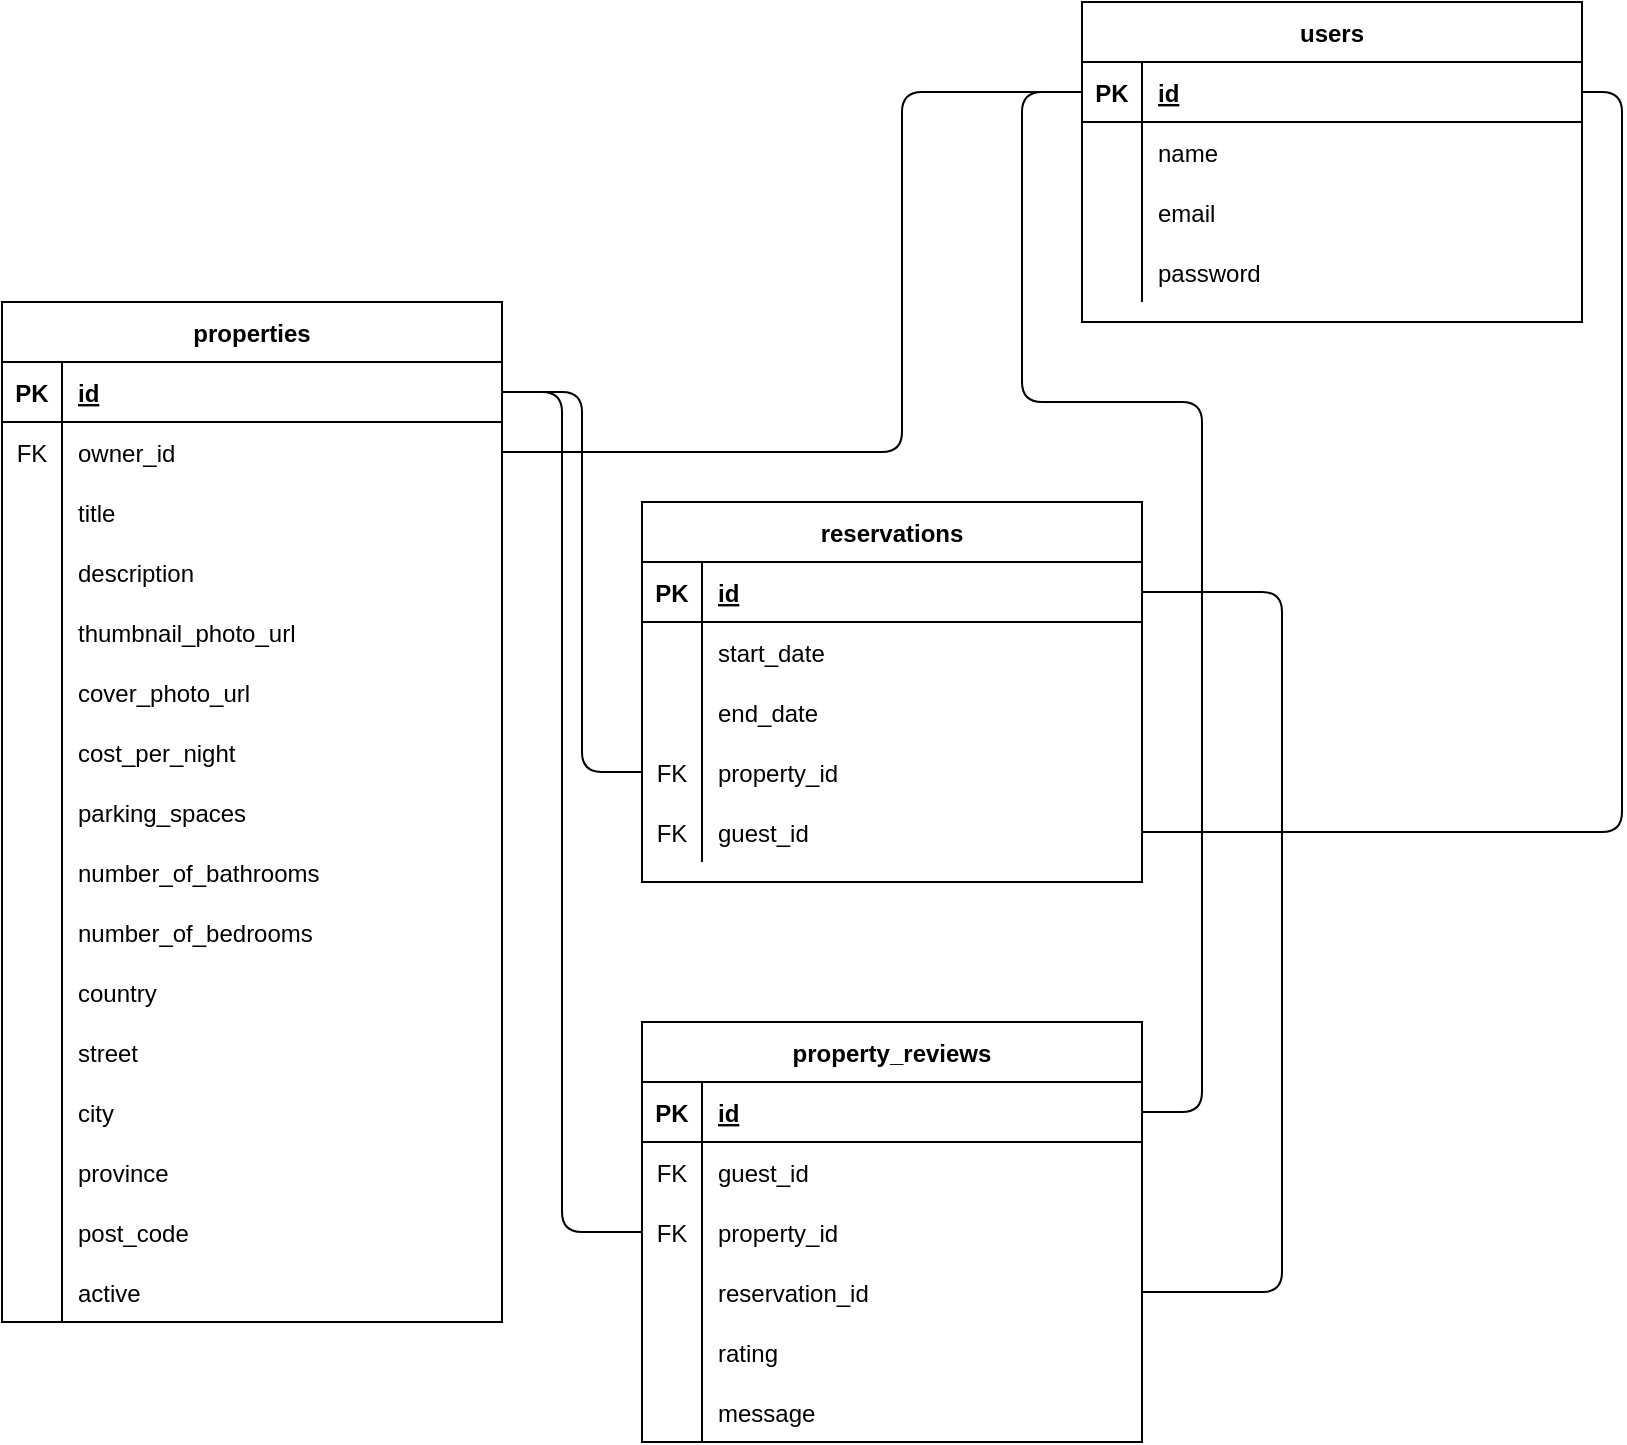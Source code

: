 <mxfile version="14.1.8" type="device"><diagram id="R2lEEEUBdFMjLlhIrx00" name="Page-1"><mxGraphModel dx="1102" dy="1000" grid="1" gridSize="10" guides="1" tooltips="1" connect="1" arrows="1" fold="1" page="1" pageScale="1" pageWidth="850" pageHeight="1100" math="0" shadow="0" extFonts="Permanent Marker^https://fonts.googleapis.com/css?family=Permanent+Marker"><root><mxCell id="0"/><mxCell id="1" parent="0"/><mxCell id="C-vyLk0tnHw3VtMMgP7b-2" value="properties" style="shape=table;startSize=30;container=1;collapsible=1;childLayout=tableLayout;fixedRows=1;rowLines=0;fontStyle=1;align=center;resizeLast=1;" parent="1" vertex="1"><mxGeometry x="10" y="190" width="250" height="510" as="geometry"><mxRectangle x="10" y="190" width="90" height="30" as="alternateBounds"/></mxGeometry></mxCell><mxCell id="C-vyLk0tnHw3VtMMgP7b-3" value="" style="shape=partialRectangle;collapsible=0;dropTarget=0;pointerEvents=0;fillColor=none;points=[[0,0.5],[1,0.5]];portConstraint=eastwest;top=0;left=0;right=0;bottom=1;" parent="C-vyLk0tnHw3VtMMgP7b-2" vertex="1"><mxGeometry y="30" width="250" height="30" as="geometry"/></mxCell><mxCell id="C-vyLk0tnHw3VtMMgP7b-4" value="PK" style="shape=partialRectangle;overflow=hidden;connectable=0;fillColor=none;top=0;left=0;bottom=0;right=0;fontStyle=1;" parent="C-vyLk0tnHw3VtMMgP7b-3" vertex="1"><mxGeometry width="30" height="30" as="geometry"/></mxCell><mxCell id="C-vyLk0tnHw3VtMMgP7b-5" value="id" style="shape=partialRectangle;overflow=hidden;connectable=0;fillColor=none;top=0;left=0;bottom=0;right=0;align=left;spacingLeft=6;fontStyle=5;" parent="C-vyLk0tnHw3VtMMgP7b-3" vertex="1"><mxGeometry x="30" width="220" height="30" as="geometry"/></mxCell><mxCell id="C-vyLk0tnHw3VtMMgP7b-6" value="" style="shape=partialRectangle;collapsible=0;dropTarget=0;pointerEvents=0;fillColor=none;points=[[0,0.5],[1,0.5]];portConstraint=eastwest;top=0;left=0;right=0;bottom=0;" parent="C-vyLk0tnHw3VtMMgP7b-2" vertex="1"><mxGeometry y="60" width="250" height="30" as="geometry"/></mxCell><mxCell id="C-vyLk0tnHw3VtMMgP7b-7" value="FK" style="shape=partialRectangle;overflow=hidden;connectable=0;fillColor=none;top=0;left=0;bottom=0;right=0;" parent="C-vyLk0tnHw3VtMMgP7b-6" vertex="1"><mxGeometry width="30" height="30" as="geometry"/></mxCell><mxCell id="C-vyLk0tnHw3VtMMgP7b-8" value="owner_id" style="shape=partialRectangle;overflow=hidden;connectable=0;fillColor=none;top=0;left=0;bottom=0;right=0;align=left;spacingLeft=6;" parent="C-vyLk0tnHw3VtMMgP7b-6" vertex="1"><mxGeometry x="30" width="220" height="30" as="geometry"/></mxCell><mxCell id="oH0yXpm35AwYRuiiGxT0-188" value="" style="shape=partialRectangle;collapsible=0;dropTarget=0;pointerEvents=0;fillColor=none;points=[[0,0.5],[1,0.5]];portConstraint=eastwest;top=0;left=0;right=0;bottom=0;" vertex="1" parent="C-vyLk0tnHw3VtMMgP7b-2"><mxGeometry y="90" width="250" height="30" as="geometry"/></mxCell><mxCell id="oH0yXpm35AwYRuiiGxT0-189" value="" style="shape=partialRectangle;overflow=hidden;connectable=0;fillColor=none;top=0;left=0;bottom=0;right=0;" vertex="1" parent="oH0yXpm35AwYRuiiGxT0-188"><mxGeometry width="30" height="30" as="geometry"/></mxCell><mxCell id="oH0yXpm35AwYRuiiGxT0-190" value="title" style="shape=partialRectangle;overflow=hidden;connectable=0;fillColor=none;top=0;left=0;bottom=0;right=0;align=left;spacingLeft=6;" vertex="1" parent="oH0yXpm35AwYRuiiGxT0-188"><mxGeometry x="30" width="220" height="30" as="geometry"/></mxCell><mxCell id="C-vyLk0tnHw3VtMMgP7b-9" value="" style="shape=partialRectangle;collapsible=0;dropTarget=0;pointerEvents=0;fillColor=none;points=[[0,0.5],[1,0.5]];portConstraint=eastwest;top=0;left=0;right=0;bottom=0;" parent="C-vyLk0tnHw3VtMMgP7b-2" vertex="1"><mxGeometry y="120" width="250" height="30" as="geometry"/></mxCell><mxCell id="C-vyLk0tnHw3VtMMgP7b-10" value="" style="shape=partialRectangle;overflow=hidden;connectable=0;fillColor=none;top=0;left=0;bottom=0;right=0;" parent="C-vyLk0tnHw3VtMMgP7b-9" vertex="1"><mxGeometry width="30" height="30" as="geometry"/></mxCell><mxCell id="C-vyLk0tnHw3VtMMgP7b-11" value="description" style="shape=partialRectangle;overflow=hidden;connectable=0;fillColor=none;top=0;left=0;bottom=0;right=0;align=left;spacingLeft=6;" parent="C-vyLk0tnHw3VtMMgP7b-9" vertex="1"><mxGeometry x="30" width="220" height="30" as="geometry"/></mxCell><mxCell id="oH0yXpm35AwYRuiiGxT0-167" value="" style="shape=partialRectangle;collapsible=0;dropTarget=0;pointerEvents=0;fillColor=none;points=[[0,0.5],[1,0.5]];portConstraint=eastwest;top=0;left=0;right=0;bottom=0;" vertex="1" parent="C-vyLk0tnHw3VtMMgP7b-2"><mxGeometry y="150" width="250" height="30" as="geometry"/></mxCell><mxCell id="oH0yXpm35AwYRuiiGxT0-168" value="" style="shape=partialRectangle;overflow=hidden;connectable=0;fillColor=none;top=0;left=0;bottom=0;right=0;" vertex="1" parent="oH0yXpm35AwYRuiiGxT0-167"><mxGeometry width="30" height="30" as="geometry"/></mxCell><mxCell id="oH0yXpm35AwYRuiiGxT0-169" value="thumbnail_photo_url" style="shape=partialRectangle;overflow=hidden;connectable=0;fillColor=none;top=0;left=0;bottom=0;right=0;align=left;spacingLeft=6;" vertex="1" parent="oH0yXpm35AwYRuiiGxT0-167"><mxGeometry x="30" width="220" height="30" as="geometry"/></mxCell><mxCell id="oH0yXpm35AwYRuiiGxT0-176" value="" style="shape=partialRectangle;collapsible=0;dropTarget=0;pointerEvents=0;fillColor=none;points=[[0,0.5],[1,0.5]];portConstraint=eastwest;top=0;left=0;right=0;bottom=0;" vertex="1" parent="C-vyLk0tnHw3VtMMgP7b-2"><mxGeometry y="180" width="250" height="30" as="geometry"/></mxCell><mxCell id="oH0yXpm35AwYRuiiGxT0-177" value="" style="shape=partialRectangle;overflow=hidden;connectable=0;fillColor=none;top=0;left=0;bottom=0;right=0;" vertex="1" parent="oH0yXpm35AwYRuiiGxT0-176"><mxGeometry width="30" height="30" as="geometry"/></mxCell><mxCell id="oH0yXpm35AwYRuiiGxT0-178" value="cover_photo_url" style="shape=partialRectangle;overflow=hidden;connectable=0;fillColor=none;top=0;left=0;bottom=0;right=0;align=left;spacingLeft=6;" vertex="1" parent="oH0yXpm35AwYRuiiGxT0-176"><mxGeometry x="30" width="220" height="30" as="geometry"/></mxCell><mxCell id="oH0yXpm35AwYRuiiGxT0-37" value="" style="shape=partialRectangle;collapsible=0;dropTarget=0;pointerEvents=0;fillColor=none;points=[[0,0.5],[1,0.5]];portConstraint=eastwest;top=0;left=0;right=0;bottom=0;" vertex="1" parent="C-vyLk0tnHw3VtMMgP7b-2"><mxGeometry y="210" width="250" height="30" as="geometry"/></mxCell><mxCell id="oH0yXpm35AwYRuiiGxT0-38" value="" style="shape=partialRectangle;overflow=hidden;connectable=0;fillColor=none;top=0;left=0;bottom=0;right=0;" vertex="1" parent="oH0yXpm35AwYRuiiGxT0-37"><mxGeometry width="30" height="30" as="geometry"/></mxCell><mxCell id="oH0yXpm35AwYRuiiGxT0-39" value="cost_per_night" style="shape=partialRectangle;overflow=hidden;connectable=0;fillColor=none;top=0;left=0;bottom=0;right=0;align=left;spacingLeft=6;fontStyle=0;" vertex="1" parent="oH0yXpm35AwYRuiiGxT0-37"><mxGeometry x="30" width="220" height="30" as="geometry"/></mxCell><mxCell id="oH0yXpm35AwYRuiiGxT0-40" value="" style="shape=partialRectangle;collapsible=0;dropTarget=0;pointerEvents=0;fillColor=none;points=[[0,0.5],[1,0.5]];portConstraint=eastwest;top=0;left=0;right=0;bottom=0;" vertex="1" parent="C-vyLk0tnHw3VtMMgP7b-2"><mxGeometry y="240" width="250" height="30" as="geometry"/></mxCell><mxCell id="oH0yXpm35AwYRuiiGxT0-41" value="" style="shape=partialRectangle;overflow=hidden;connectable=0;fillColor=none;top=0;left=0;bottom=0;right=0;" vertex="1" parent="oH0yXpm35AwYRuiiGxT0-40"><mxGeometry width="30" height="30" as="geometry"/></mxCell><mxCell id="oH0yXpm35AwYRuiiGxT0-42" value="parking_spaces" style="shape=partialRectangle;overflow=hidden;connectable=0;fillColor=none;top=0;left=0;bottom=0;right=0;align=left;spacingLeft=6;" vertex="1" parent="oH0yXpm35AwYRuiiGxT0-40"><mxGeometry x="30" width="220" height="30" as="geometry"/></mxCell><mxCell id="oH0yXpm35AwYRuiiGxT0-43" value="" style="shape=partialRectangle;collapsible=0;dropTarget=0;pointerEvents=0;fillColor=none;points=[[0,0.5],[1,0.5]];portConstraint=eastwest;top=0;left=0;right=0;bottom=0;" vertex="1" parent="C-vyLk0tnHw3VtMMgP7b-2"><mxGeometry y="270" width="250" height="30" as="geometry"/></mxCell><mxCell id="oH0yXpm35AwYRuiiGxT0-44" value="" style="shape=partialRectangle;overflow=hidden;connectable=0;fillColor=none;top=0;left=0;bottom=0;right=0;" vertex="1" parent="oH0yXpm35AwYRuiiGxT0-43"><mxGeometry width="30" height="30" as="geometry"/></mxCell><mxCell id="oH0yXpm35AwYRuiiGxT0-45" value="number_of_bathrooms" style="shape=partialRectangle;overflow=hidden;connectable=0;fillColor=none;top=0;left=0;bottom=0;right=0;align=left;spacingLeft=6;" vertex="1" parent="oH0yXpm35AwYRuiiGxT0-43"><mxGeometry x="30" width="220" height="30" as="geometry"/></mxCell><mxCell id="oH0yXpm35AwYRuiiGxT0-46" value="" style="shape=partialRectangle;collapsible=0;dropTarget=0;pointerEvents=0;fillColor=none;points=[[0,0.5],[1,0.5]];portConstraint=eastwest;top=0;left=0;right=0;bottom=0;" vertex="1" parent="C-vyLk0tnHw3VtMMgP7b-2"><mxGeometry y="300" width="250" height="30" as="geometry"/></mxCell><mxCell id="oH0yXpm35AwYRuiiGxT0-47" value="" style="shape=partialRectangle;overflow=hidden;connectable=0;fillColor=none;top=0;left=0;bottom=0;right=0;" vertex="1" parent="oH0yXpm35AwYRuiiGxT0-46"><mxGeometry width="30" height="30" as="geometry"/></mxCell><mxCell id="oH0yXpm35AwYRuiiGxT0-48" value="number_of_bedrooms" style="shape=partialRectangle;overflow=hidden;connectable=0;fillColor=none;top=0;left=0;bottom=0;right=0;align=left;spacingLeft=6;" vertex="1" parent="oH0yXpm35AwYRuiiGxT0-46"><mxGeometry x="30" width="220" height="30" as="geometry"/></mxCell><mxCell id="oH0yXpm35AwYRuiiGxT0-91" value="" style="shape=partialRectangle;collapsible=0;dropTarget=0;pointerEvents=0;fillColor=none;points=[[0,0.5],[1,0.5]];portConstraint=eastwest;top=0;left=0;right=0;bottom=0;" vertex="1" parent="C-vyLk0tnHw3VtMMgP7b-2"><mxGeometry y="330" width="250" height="30" as="geometry"/></mxCell><mxCell id="oH0yXpm35AwYRuiiGxT0-92" value="" style="shape=partialRectangle;overflow=hidden;connectable=0;fillColor=none;top=0;left=0;bottom=0;right=0;" vertex="1" parent="oH0yXpm35AwYRuiiGxT0-91"><mxGeometry width="30" height="30" as="geometry"/></mxCell><mxCell id="oH0yXpm35AwYRuiiGxT0-93" value="country" style="shape=partialRectangle;overflow=hidden;connectable=0;fillColor=none;top=0;left=0;bottom=0;right=0;align=left;spacingLeft=6;" vertex="1" parent="oH0yXpm35AwYRuiiGxT0-91"><mxGeometry x="30" width="220" height="30" as="geometry"/></mxCell><mxCell id="oH0yXpm35AwYRuiiGxT0-97" value="" style="shape=partialRectangle;collapsible=0;dropTarget=0;pointerEvents=0;fillColor=none;points=[[0,0.5],[1,0.5]];portConstraint=eastwest;top=0;left=0;right=0;bottom=0;" vertex="1" parent="C-vyLk0tnHw3VtMMgP7b-2"><mxGeometry y="360" width="250" height="30" as="geometry"/></mxCell><mxCell id="oH0yXpm35AwYRuiiGxT0-98" value="" style="shape=partialRectangle;overflow=hidden;connectable=0;fillColor=none;top=0;left=0;bottom=0;right=0;" vertex="1" parent="oH0yXpm35AwYRuiiGxT0-97"><mxGeometry width="30" height="30" as="geometry"/></mxCell><mxCell id="oH0yXpm35AwYRuiiGxT0-99" value="street" style="shape=partialRectangle;overflow=hidden;connectable=0;fillColor=none;top=0;left=0;bottom=0;right=0;align=left;spacingLeft=6;" vertex="1" parent="oH0yXpm35AwYRuiiGxT0-97"><mxGeometry x="30" width="220" height="30" as="geometry"/></mxCell><mxCell id="oH0yXpm35AwYRuiiGxT0-133" value="" style="shape=partialRectangle;collapsible=0;dropTarget=0;pointerEvents=0;fillColor=none;points=[[0,0.5],[1,0.5]];portConstraint=eastwest;top=0;left=0;right=0;bottom=0;" vertex="1" parent="C-vyLk0tnHw3VtMMgP7b-2"><mxGeometry y="390" width="250" height="30" as="geometry"/></mxCell><mxCell id="oH0yXpm35AwYRuiiGxT0-134" value="" style="shape=partialRectangle;overflow=hidden;connectable=0;fillColor=none;top=0;left=0;bottom=0;right=0;" vertex="1" parent="oH0yXpm35AwYRuiiGxT0-133"><mxGeometry width="30" height="30" as="geometry"/></mxCell><mxCell id="oH0yXpm35AwYRuiiGxT0-135" value="city" style="shape=partialRectangle;overflow=hidden;connectable=0;fillColor=none;top=0;left=0;bottom=0;right=0;align=left;spacingLeft=6;" vertex="1" parent="oH0yXpm35AwYRuiiGxT0-133"><mxGeometry x="30" width="220" height="30" as="geometry"/></mxCell><mxCell id="oH0yXpm35AwYRuiiGxT0-179" value="" style="shape=partialRectangle;collapsible=0;dropTarget=0;pointerEvents=0;fillColor=none;points=[[0,0.5],[1,0.5]];portConstraint=eastwest;top=0;left=0;right=0;bottom=0;" vertex="1" parent="C-vyLk0tnHw3VtMMgP7b-2"><mxGeometry y="420" width="250" height="30" as="geometry"/></mxCell><mxCell id="oH0yXpm35AwYRuiiGxT0-180" value="" style="shape=partialRectangle;overflow=hidden;connectable=0;fillColor=none;top=0;left=0;bottom=0;right=0;" vertex="1" parent="oH0yXpm35AwYRuiiGxT0-179"><mxGeometry width="30" height="30" as="geometry"/></mxCell><mxCell id="oH0yXpm35AwYRuiiGxT0-181" value="province" style="shape=partialRectangle;overflow=hidden;connectable=0;fillColor=none;top=0;left=0;bottom=0;right=0;align=left;spacingLeft=6;" vertex="1" parent="oH0yXpm35AwYRuiiGxT0-179"><mxGeometry x="30" width="220" height="30" as="geometry"/></mxCell><mxCell id="oH0yXpm35AwYRuiiGxT0-182" value="" style="shape=partialRectangle;collapsible=0;dropTarget=0;pointerEvents=0;fillColor=none;points=[[0,0.5],[1,0.5]];portConstraint=eastwest;top=0;left=0;right=0;bottom=0;" vertex="1" parent="C-vyLk0tnHw3VtMMgP7b-2"><mxGeometry y="450" width="250" height="30" as="geometry"/></mxCell><mxCell id="oH0yXpm35AwYRuiiGxT0-183" value="" style="shape=partialRectangle;overflow=hidden;connectable=0;fillColor=none;top=0;left=0;bottom=0;right=0;" vertex="1" parent="oH0yXpm35AwYRuiiGxT0-182"><mxGeometry width="30" height="30" as="geometry"/></mxCell><mxCell id="oH0yXpm35AwYRuiiGxT0-184" value="post_code" style="shape=partialRectangle;overflow=hidden;connectable=0;fillColor=none;top=0;left=0;bottom=0;right=0;align=left;spacingLeft=6;" vertex="1" parent="oH0yXpm35AwYRuiiGxT0-182"><mxGeometry x="30" width="220" height="30" as="geometry"/></mxCell><mxCell id="oH0yXpm35AwYRuiiGxT0-185" value="" style="shape=partialRectangle;collapsible=0;dropTarget=0;pointerEvents=0;fillColor=none;points=[[0,0.5],[1,0.5]];portConstraint=eastwest;top=0;left=0;right=0;bottom=0;" vertex="1" parent="C-vyLk0tnHw3VtMMgP7b-2"><mxGeometry y="480" width="250" height="30" as="geometry"/></mxCell><mxCell id="oH0yXpm35AwYRuiiGxT0-186" value="" style="shape=partialRectangle;overflow=hidden;connectable=0;fillColor=none;top=0;left=0;bottom=0;right=0;" vertex="1" parent="oH0yXpm35AwYRuiiGxT0-185"><mxGeometry width="30" height="30" as="geometry"/></mxCell><mxCell id="oH0yXpm35AwYRuiiGxT0-187" value="active" style="shape=partialRectangle;overflow=hidden;connectable=0;fillColor=none;top=0;left=0;bottom=0;right=0;align=left;spacingLeft=6;" vertex="1" parent="oH0yXpm35AwYRuiiGxT0-185"><mxGeometry x="30" width="220" height="30" as="geometry"/></mxCell><mxCell id="C-vyLk0tnHw3VtMMgP7b-13" value="reservations" style="shape=table;startSize=30;container=1;collapsible=1;childLayout=tableLayout;fixedRows=1;rowLines=0;fontStyle=1;align=center;resizeLast=1;" parent="1" vertex="1"><mxGeometry x="330" y="290" width="250" height="190" as="geometry"/></mxCell><mxCell id="C-vyLk0tnHw3VtMMgP7b-14" value="" style="shape=partialRectangle;collapsible=0;dropTarget=0;pointerEvents=0;fillColor=none;points=[[0,0.5],[1,0.5]];portConstraint=eastwest;top=0;left=0;right=0;bottom=1;" parent="C-vyLk0tnHw3VtMMgP7b-13" vertex="1"><mxGeometry y="30" width="250" height="30" as="geometry"/></mxCell><mxCell id="C-vyLk0tnHw3VtMMgP7b-15" value="PK" style="shape=partialRectangle;overflow=hidden;connectable=0;fillColor=none;top=0;left=0;bottom=0;right=0;fontStyle=1;" parent="C-vyLk0tnHw3VtMMgP7b-14" vertex="1"><mxGeometry width="30" height="30" as="geometry"/></mxCell><mxCell id="C-vyLk0tnHw3VtMMgP7b-16" value="id" style="shape=partialRectangle;overflow=hidden;connectable=0;fillColor=none;top=0;left=0;bottom=0;right=0;align=left;spacingLeft=6;fontStyle=5;" parent="C-vyLk0tnHw3VtMMgP7b-14" vertex="1"><mxGeometry x="30" width="220" height="30" as="geometry"/></mxCell><mxCell id="C-vyLk0tnHw3VtMMgP7b-17" value="" style="shape=partialRectangle;collapsible=0;dropTarget=0;pointerEvents=0;fillColor=none;points=[[0,0.5],[1,0.5]];portConstraint=eastwest;top=0;left=0;right=0;bottom=0;" parent="C-vyLk0tnHw3VtMMgP7b-13" vertex="1"><mxGeometry y="60" width="250" height="30" as="geometry"/></mxCell><mxCell id="C-vyLk0tnHw3VtMMgP7b-18" value="" style="shape=partialRectangle;overflow=hidden;connectable=0;fillColor=none;top=0;left=0;bottom=0;right=0;" parent="C-vyLk0tnHw3VtMMgP7b-17" vertex="1"><mxGeometry width="30" height="30" as="geometry"/></mxCell><mxCell id="C-vyLk0tnHw3VtMMgP7b-19" value="start_date" style="shape=partialRectangle;overflow=hidden;connectable=0;fillColor=none;top=0;left=0;bottom=0;right=0;align=left;spacingLeft=6;" parent="C-vyLk0tnHw3VtMMgP7b-17" vertex="1"><mxGeometry x="30" width="220" height="30" as="geometry"/></mxCell><mxCell id="C-vyLk0tnHw3VtMMgP7b-20" value="" style="shape=partialRectangle;collapsible=0;dropTarget=0;pointerEvents=0;fillColor=none;points=[[0,0.5],[1,0.5]];portConstraint=eastwest;top=0;left=0;right=0;bottom=0;" parent="C-vyLk0tnHw3VtMMgP7b-13" vertex="1"><mxGeometry y="90" width="250" height="30" as="geometry"/></mxCell><mxCell id="C-vyLk0tnHw3VtMMgP7b-21" value="" style="shape=partialRectangle;overflow=hidden;connectable=0;fillColor=none;top=0;left=0;bottom=0;right=0;" parent="C-vyLk0tnHw3VtMMgP7b-20" vertex="1"><mxGeometry width="30" height="30" as="geometry"/></mxCell><mxCell id="C-vyLk0tnHw3VtMMgP7b-22" value="end_date" style="shape=partialRectangle;overflow=hidden;connectable=0;fillColor=none;top=0;left=0;bottom=0;right=0;align=left;spacingLeft=6;" parent="C-vyLk0tnHw3VtMMgP7b-20" vertex="1"><mxGeometry x="30" width="220" height="30" as="geometry"/></mxCell><mxCell id="oH0yXpm35AwYRuiiGxT0-103" value="" style="shape=partialRectangle;collapsible=0;dropTarget=0;pointerEvents=0;fillColor=none;points=[[0,0.5],[1,0.5]];portConstraint=eastwest;top=0;left=0;right=0;bottom=0;" vertex="1" parent="C-vyLk0tnHw3VtMMgP7b-13"><mxGeometry y="120" width="250" height="30" as="geometry"/></mxCell><mxCell id="oH0yXpm35AwYRuiiGxT0-104" value="FK" style="shape=partialRectangle;overflow=hidden;connectable=0;fillColor=none;top=0;left=0;bottom=0;right=0;" vertex="1" parent="oH0yXpm35AwYRuiiGxT0-103"><mxGeometry width="30" height="30" as="geometry"/></mxCell><mxCell id="oH0yXpm35AwYRuiiGxT0-105" value="property_id" style="shape=partialRectangle;overflow=hidden;connectable=0;fillColor=none;top=0;left=0;bottom=0;right=0;align=left;spacingLeft=6;" vertex="1" parent="oH0yXpm35AwYRuiiGxT0-103"><mxGeometry x="30" width="220" height="30" as="geometry"/></mxCell><mxCell id="oH0yXpm35AwYRuiiGxT0-172" value="" style="shape=partialRectangle;collapsible=0;dropTarget=0;pointerEvents=0;fillColor=none;points=[[0,0.5],[1,0.5]];portConstraint=eastwest;top=0;left=0;right=0;bottom=0;" vertex="1" parent="C-vyLk0tnHw3VtMMgP7b-13"><mxGeometry y="150" width="250" height="30" as="geometry"/></mxCell><mxCell id="oH0yXpm35AwYRuiiGxT0-173" value="FK" style="shape=partialRectangle;overflow=hidden;connectable=0;fillColor=none;top=0;left=0;bottom=0;right=0;" vertex="1" parent="oH0yXpm35AwYRuiiGxT0-172"><mxGeometry width="30" height="30" as="geometry"/></mxCell><mxCell id="oH0yXpm35AwYRuiiGxT0-174" value="guest_id" style="shape=partialRectangle;overflow=hidden;connectable=0;fillColor=none;top=0;left=0;bottom=0;right=0;align=left;spacingLeft=6;" vertex="1" parent="oH0yXpm35AwYRuiiGxT0-172"><mxGeometry x="30" width="220" height="30" as="geometry"/></mxCell><mxCell id="C-vyLk0tnHw3VtMMgP7b-23" value="users" style="shape=table;startSize=30;container=1;collapsible=1;childLayout=tableLayout;fixedRows=1;rowLines=0;fontStyle=1;align=center;resizeLast=1;" parent="1" vertex="1"><mxGeometry x="550" y="40" width="250" height="160" as="geometry"/></mxCell><mxCell id="C-vyLk0tnHw3VtMMgP7b-24" value="" style="shape=partialRectangle;collapsible=0;dropTarget=0;pointerEvents=0;fillColor=none;points=[[0,0.5],[1,0.5]];portConstraint=eastwest;top=0;left=0;right=0;bottom=1;" parent="C-vyLk0tnHw3VtMMgP7b-23" vertex="1"><mxGeometry y="30" width="250" height="30" as="geometry"/></mxCell><mxCell id="C-vyLk0tnHw3VtMMgP7b-25" value="PK" style="shape=partialRectangle;overflow=hidden;connectable=0;fillColor=none;top=0;left=0;bottom=0;right=0;fontStyle=1;" parent="C-vyLk0tnHw3VtMMgP7b-24" vertex="1"><mxGeometry width="30" height="30" as="geometry"/></mxCell><mxCell id="C-vyLk0tnHw3VtMMgP7b-26" value="id" style="shape=partialRectangle;overflow=hidden;connectable=0;fillColor=none;top=0;left=0;bottom=0;right=0;align=left;spacingLeft=6;fontStyle=5;" parent="C-vyLk0tnHw3VtMMgP7b-24" vertex="1"><mxGeometry x="30" width="220" height="30" as="geometry"/></mxCell><mxCell id="C-vyLk0tnHw3VtMMgP7b-27" value="" style="shape=partialRectangle;collapsible=0;dropTarget=0;pointerEvents=0;fillColor=none;points=[[0,0.5],[1,0.5]];portConstraint=eastwest;top=0;left=0;right=0;bottom=0;" parent="C-vyLk0tnHw3VtMMgP7b-23" vertex="1"><mxGeometry y="60" width="250" height="30" as="geometry"/></mxCell><mxCell id="C-vyLk0tnHw3VtMMgP7b-28" value="" style="shape=partialRectangle;overflow=hidden;connectable=0;fillColor=none;top=0;left=0;bottom=0;right=0;" parent="C-vyLk0tnHw3VtMMgP7b-27" vertex="1"><mxGeometry width="30" height="30" as="geometry"/></mxCell><mxCell id="C-vyLk0tnHw3VtMMgP7b-29" value="name" style="shape=partialRectangle;overflow=hidden;connectable=0;fillColor=none;top=0;left=0;bottom=0;right=0;align=left;spacingLeft=6;" parent="C-vyLk0tnHw3VtMMgP7b-27" vertex="1"><mxGeometry x="30" width="220" height="30" as="geometry"/></mxCell><mxCell id="oH0yXpm35AwYRuiiGxT0-28" value="" style="shape=partialRectangle;collapsible=0;dropTarget=0;pointerEvents=0;fillColor=none;points=[[0,0.5],[1,0.5]];portConstraint=eastwest;top=0;left=0;right=0;bottom=0;" vertex="1" parent="C-vyLk0tnHw3VtMMgP7b-23"><mxGeometry y="90" width="250" height="30" as="geometry"/></mxCell><mxCell id="oH0yXpm35AwYRuiiGxT0-29" value="" style="shape=partialRectangle;overflow=hidden;connectable=0;fillColor=none;top=0;left=0;bottom=0;right=0;" vertex="1" parent="oH0yXpm35AwYRuiiGxT0-28"><mxGeometry width="30" height="30" as="geometry"/></mxCell><mxCell id="oH0yXpm35AwYRuiiGxT0-30" value="email" style="shape=partialRectangle;overflow=hidden;connectable=0;fillColor=none;top=0;left=0;bottom=0;right=0;align=left;spacingLeft=6;" vertex="1" parent="oH0yXpm35AwYRuiiGxT0-28"><mxGeometry x="30" width="220" height="30" as="geometry"/></mxCell><mxCell id="oH0yXpm35AwYRuiiGxT0-31" value="" style="shape=partialRectangle;collapsible=0;dropTarget=0;pointerEvents=0;fillColor=none;points=[[0,0.5],[1,0.5]];portConstraint=eastwest;top=0;left=0;right=0;bottom=0;" vertex="1" parent="C-vyLk0tnHw3VtMMgP7b-23"><mxGeometry y="120" width="250" height="30" as="geometry"/></mxCell><mxCell id="oH0yXpm35AwYRuiiGxT0-32" value="" style="shape=partialRectangle;overflow=hidden;connectable=0;fillColor=none;top=0;left=0;bottom=0;right=0;" vertex="1" parent="oH0yXpm35AwYRuiiGxT0-31"><mxGeometry width="30" height="30" as="geometry"/></mxCell><mxCell id="oH0yXpm35AwYRuiiGxT0-33" value="password" style="shape=partialRectangle;overflow=hidden;connectable=0;fillColor=none;top=0;left=0;bottom=0;right=0;align=left;spacingLeft=6;" vertex="1" parent="oH0yXpm35AwYRuiiGxT0-31"><mxGeometry x="30" width="220" height="30" as="geometry"/></mxCell><mxCell id="oH0yXpm35AwYRuiiGxT0-11" value="property_reviews" style="shape=table;startSize=30;container=1;collapsible=1;childLayout=tableLayout;fixedRows=1;rowLines=0;fontStyle=1;align=center;resizeLast=1;" vertex="1" parent="1"><mxGeometry x="330" y="550" width="250" height="210" as="geometry"><mxRectangle x="450" y="120" width="90" height="30" as="alternateBounds"/></mxGeometry></mxCell><mxCell id="oH0yXpm35AwYRuiiGxT0-12" value="" style="shape=partialRectangle;collapsible=0;dropTarget=0;pointerEvents=0;fillColor=none;points=[[0,0.5],[1,0.5]];portConstraint=eastwest;top=0;left=0;right=0;bottom=1;" vertex="1" parent="oH0yXpm35AwYRuiiGxT0-11"><mxGeometry y="30" width="250" height="30" as="geometry"/></mxCell><mxCell id="oH0yXpm35AwYRuiiGxT0-13" value="PK" style="shape=partialRectangle;overflow=hidden;connectable=0;fillColor=none;top=0;left=0;bottom=0;right=0;fontStyle=1;" vertex="1" parent="oH0yXpm35AwYRuiiGxT0-12"><mxGeometry width="30" height="30" as="geometry"/></mxCell><mxCell id="oH0yXpm35AwYRuiiGxT0-14" value="id" style="shape=partialRectangle;overflow=hidden;connectable=0;fillColor=none;top=0;left=0;bottom=0;right=0;align=left;spacingLeft=6;fontStyle=5;" vertex="1" parent="oH0yXpm35AwYRuiiGxT0-12"><mxGeometry x="30" width="220" height="30" as="geometry"/></mxCell><mxCell id="oH0yXpm35AwYRuiiGxT0-194" value="" style="shape=partialRectangle;collapsible=0;dropTarget=0;pointerEvents=0;fillColor=none;points=[[0,0.5],[1,0.5]];portConstraint=eastwest;top=0;left=0;right=0;bottom=0;" vertex="1" parent="oH0yXpm35AwYRuiiGxT0-11"><mxGeometry y="60" width="250" height="30" as="geometry"/></mxCell><mxCell id="oH0yXpm35AwYRuiiGxT0-195" value="FK" style="shape=partialRectangle;overflow=hidden;connectable=0;fillColor=none;top=0;left=0;bottom=0;right=0;" vertex="1" parent="oH0yXpm35AwYRuiiGxT0-194"><mxGeometry width="30" height="30" as="geometry"/></mxCell><mxCell id="oH0yXpm35AwYRuiiGxT0-196" value="guest_id" style="shape=partialRectangle;overflow=hidden;connectable=0;fillColor=none;top=0;left=0;bottom=0;right=0;align=left;spacingLeft=6;" vertex="1" parent="oH0yXpm35AwYRuiiGxT0-194"><mxGeometry x="30" width="220" height="30" as="geometry"/></mxCell><mxCell id="oH0yXpm35AwYRuiiGxT0-191" value="" style="shape=partialRectangle;collapsible=0;dropTarget=0;pointerEvents=0;fillColor=none;points=[[0,0.5],[1,0.5]];portConstraint=eastwest;top=0;left=0;right=0;bottom=0;" vertex="1" parent="oH0yXpm35AwYRuiiGxT0-11"><mxGeometry y="90" width="250" height="30" as="geometry"/></mxCell><mxCell id="oH0yXpm35AwYRuiiGxT0-192" value="FK" style="shape=partialRectangle;overflow=hidden;connectable=0;fillColor=none;top=0;left=0;bottom=0;right=0;" vertex="1" parent="oH0yXpm35AwYRuiiGxT0-191"><mxGeometry width="30" height="30" as="geometry"/></mxCell><mxCell id="oH0yXpm35AwYRuiiGxT0-193" value="property_id" style="shape=partialRectangle;overflow=hidden;connectable=0;fillColor=none;top=0;left=0;bottom=0;right=0;align=left;spacingLeft=6;" vertex="1" parent="oH0yXpm35AwYRuiiGxT0-191"><mxGeometry x="30" width="220" height="30" as="geometry"/></mxCell><mxCell id="oH0yXpm35AwYRuiiGxT0-87" value="" style="shape=partialRectangle;collapsible=0;dropTarget=0;pointerEvents=0;fillColor=none;points=[[0,0.5],[1,0.5]];portConstraint=eastwest;top=0;left=0;right=0;bottom=0;" vertex="1" parent="oH0yXpm35AwYRuiiGxT0-11"><mxGeometry y="120" width="250" height="30" as="geometry"/></mxCell><mxCell id="oH0yXpm35AwYRuiiGxT0-88" value="" style="shape=partialRectangle;overflow=hidden;connectable=0;fillColor=none;top=0;left=0;bottom=0;right=0;" vertex="1" parent="oH0yXpm35AwYRuiiGxT0-87"><mxGeometry width="30" height="30" as="geometry"/></mxCell><mxCell id="oH0yXpm35AwYRuiiGxT0-89" value="reservation_id" style="shape=partialRectangle;overflow=hidden;connectable=0;fillColor=none;top=0;left=0;bottom=0;right=0;align=left;spacingLeft=6;" vertex="1" parent="oH0yXpm35AwYRuiiGxT0-87"><mxGeometry x="30" width="220" height="30" as="geometry"/></mxCell><mxCell id="oH0yXpm35AwYRuiiGxT0-18" value="" style="shape=partialRectangle;collapsible=0;dropTarget=0;pointerEvents=0;fillColor=none;points=[[0,0.5],[1,0.5]];portConstraint=eastwest;top=0;left=0;right=0;bottom=0;" vertex="1" parent="oH0yXpm35AwYRuiiGxT0-11"><mxGeometry y="150" width="250" height="30" as="geometry"/></mxCell><mxCell id="oH0yXpm35AwYRuiiGxT0-19" value="" style="shape=partialRectangle;overflow=hidden;connectable=0;fillColor=none;top=0;left=0;bottom=0;right=0;" vertex="1" parent="oH0yXpm35AwYRuiiGxT0-18"><mxGeometry width="30" height="30" as="geometry"/></mxCell><mxCell id="oH0yXpm35AwYRuiiGxT0-20" value="rating" style="shape=partialRectangle;overflow=hidden;connectable=0;fillColor=none;top=0;left=0;bottom=0;right=0;align=left;spacingLeft=6;" vertex="1" parent="oH0yXpm35AwYRuiiGxT0-18"><mxGeometry x="30" width="220" height="30" as="geometry"/></mxCell><mxCell id="oH0yXpm35AwYRuiiGxT0-15" value="" style="shape=partialRectangle;collapsible=0;dropTarget=0;pointerEvents=0;fillColor=none;points=[[0,0.5],[1,0.5]];portConstraint=eastwest;top=0;left=0;right=0;bottom=0;" vertex="1" parent="oH0yXpm35AwYRuiiGxT0-11"><mxGeometry y="180" width="250" height="30" as="geometry"/></mxCell><mxCell id="oH0yXpm35AwYRuiiGxT0-16" value="" style="shape=partialRectangle;overflow=hidden;connectable=0;fillColor=none;top=0;left=0;bottom=0;right=0;" vertex="1" parent="oH0yXpm35AwYRuiiGxT0-15"><mxGeometry width="30" height="30" as="geometry"/></mxCell><mxCell id="oH0yXpm35AwYRuiiGxT0-17" value="message" style="shape=partialRectangle;overflow=hidden;connectable=0;fillColor=none;top=0;left=0;bottom=0;right=0;align=left;spacingLeft=6;" vertex="1" parent="oH0yXpm35AwYRuiiGxT0-15"><mxGeometry x="30" width="220" height="30" as="geometry"/></mxCell><mxCell id="oH0yXpm35AwYRuiiGxT0-197" value="" style="edgeStyle=segmentEdgeStyle;endArrow=none;html=1;endFill=0;" edge="1" parent="1" source="oH0yXpm35AwYRuiiGxT0-12" target="C-vyLk0tnHw3VtMMgP7b-24"><mxGeometry width="50" height="50" relative="1" as="geometry"><mxPoint x="590" y="600" as="sourcePoint"/><mxPoint x="640" y="550" as="targetPoint"/><Array as="points"><mxPoint x="610" y="595"/><mxPoint x="610" y="240"/><mxPoint x="520" y="240"/><mxPoint x="520" y="85"/></Array></mxGeometry></mxCell><mxCell id="oH0yXpm35AwYRuiiGxT0-198" value="" style="edgeStyle=segmentEdgeStyle;endArrow=none;html=1;endFill=0;" edge="1" parent="1" source="oH0yXpm35AwYRuiiGxT0-172" target="C-vyLk0tnHw3VtMMgP7b-24"><mxGeometry width="50" height="50" relative="1" as="geometry"><mxPoint x="580" y="460" as="sourcePoint"/><mxPoint x="630" y="410" as="targetPoint"/><Array as="points"><mxPoint x="820" y="455"/><mxPoint x="820" y="85"/></Array></mxGeometry></mxCell><mxCell id="oH0yXpm35AwYRuiiGxT0-199" value="" style="edgeStyle=segmentEdgeStyle;endArrow=none;html=1;endFill=0;" edge="1" parent="1" source="oH0yXpm35AwYRuiiGxT0-87" target="C-vyLk0tnHw3VtMMgP7b-14"><mxGeometry width="50" height="50" relative="1" as="geometry"><mxPoint x="580" y="680" as="sourcePoint"/><mxPoint x="630" y="630" as="targetPoint"/><Array as="points"><mxPoint x="650" y="685"/><mxPoint x="650" y="335"/></Array></mxGeometry></mxCell><mxCell id="oH0yXpm35AwYRuiiGxT0-200" value="" style="edgeStyle=segmentEdgeStyle;endArrow=none;html=1;endFill=0;" edge="1" parent="1" source="oH0yXpm35AwYRuiiGxT0-191" target="C-vyLk0tnHw3VtMMgP7b-3"><mxGeometry width="50" height="50" relative="1" as="geometry"><mxPoint x="260" y="660" as="sourcePoint"/><mxPoint x="310" y="610" as="targetPoint"/><Array as="points"><mxPoint x="290" y="655"/><mxPoint x="290" y="235"/></Array></mxGeometry></mxCell><mxCell id="oH0yXpm35AwYRuiiGxT0-201" value="" style="edgeStyle=segmentEdgeStyle;endArrow=none;html=1;endFill=0;" edge="1" parent="1" source="oH0yXpm35AwYRuiiGxT0-103" target="C-vyLk0tnHw3VtMMgP7b-3"><mxGeometry width="50" height="50" relative="1" as="geometry"><mxPoint x="270" y="430" as="sourcePoint"/><mxPoint x="320" y="380" as="targetPoint"/><Array as="points"><mxPoint x="300" y="425"/><mxPoint x="300" y="235"/></Array></mxGeometry></mxCell><mxCell id="oH0yXpm35AwYRuiiGxT0-202" value="" style="edgeStyle=segmentEdgeStyle;endArrow=none;html=1;endFill=0;" edge="1" parent="1" source="C-vyLk0tnHw3VtMMgP7b-6" target="C-vyLk0tnHw3VtMMgP7b-24"><mxGeometry width="50" height="50" relative="1" as="geometry"><mxPoint x="260" y="270" as="sourcePoint"/><mxPoint x="310" y="220" as="targetPoint"/><Array as="points"><mxPoint x="460" y="265"/><mxPoint x="460" y="85"/></Array></mxGeometry></mxCell></root></mxGraphModel></diagram></mxfile>